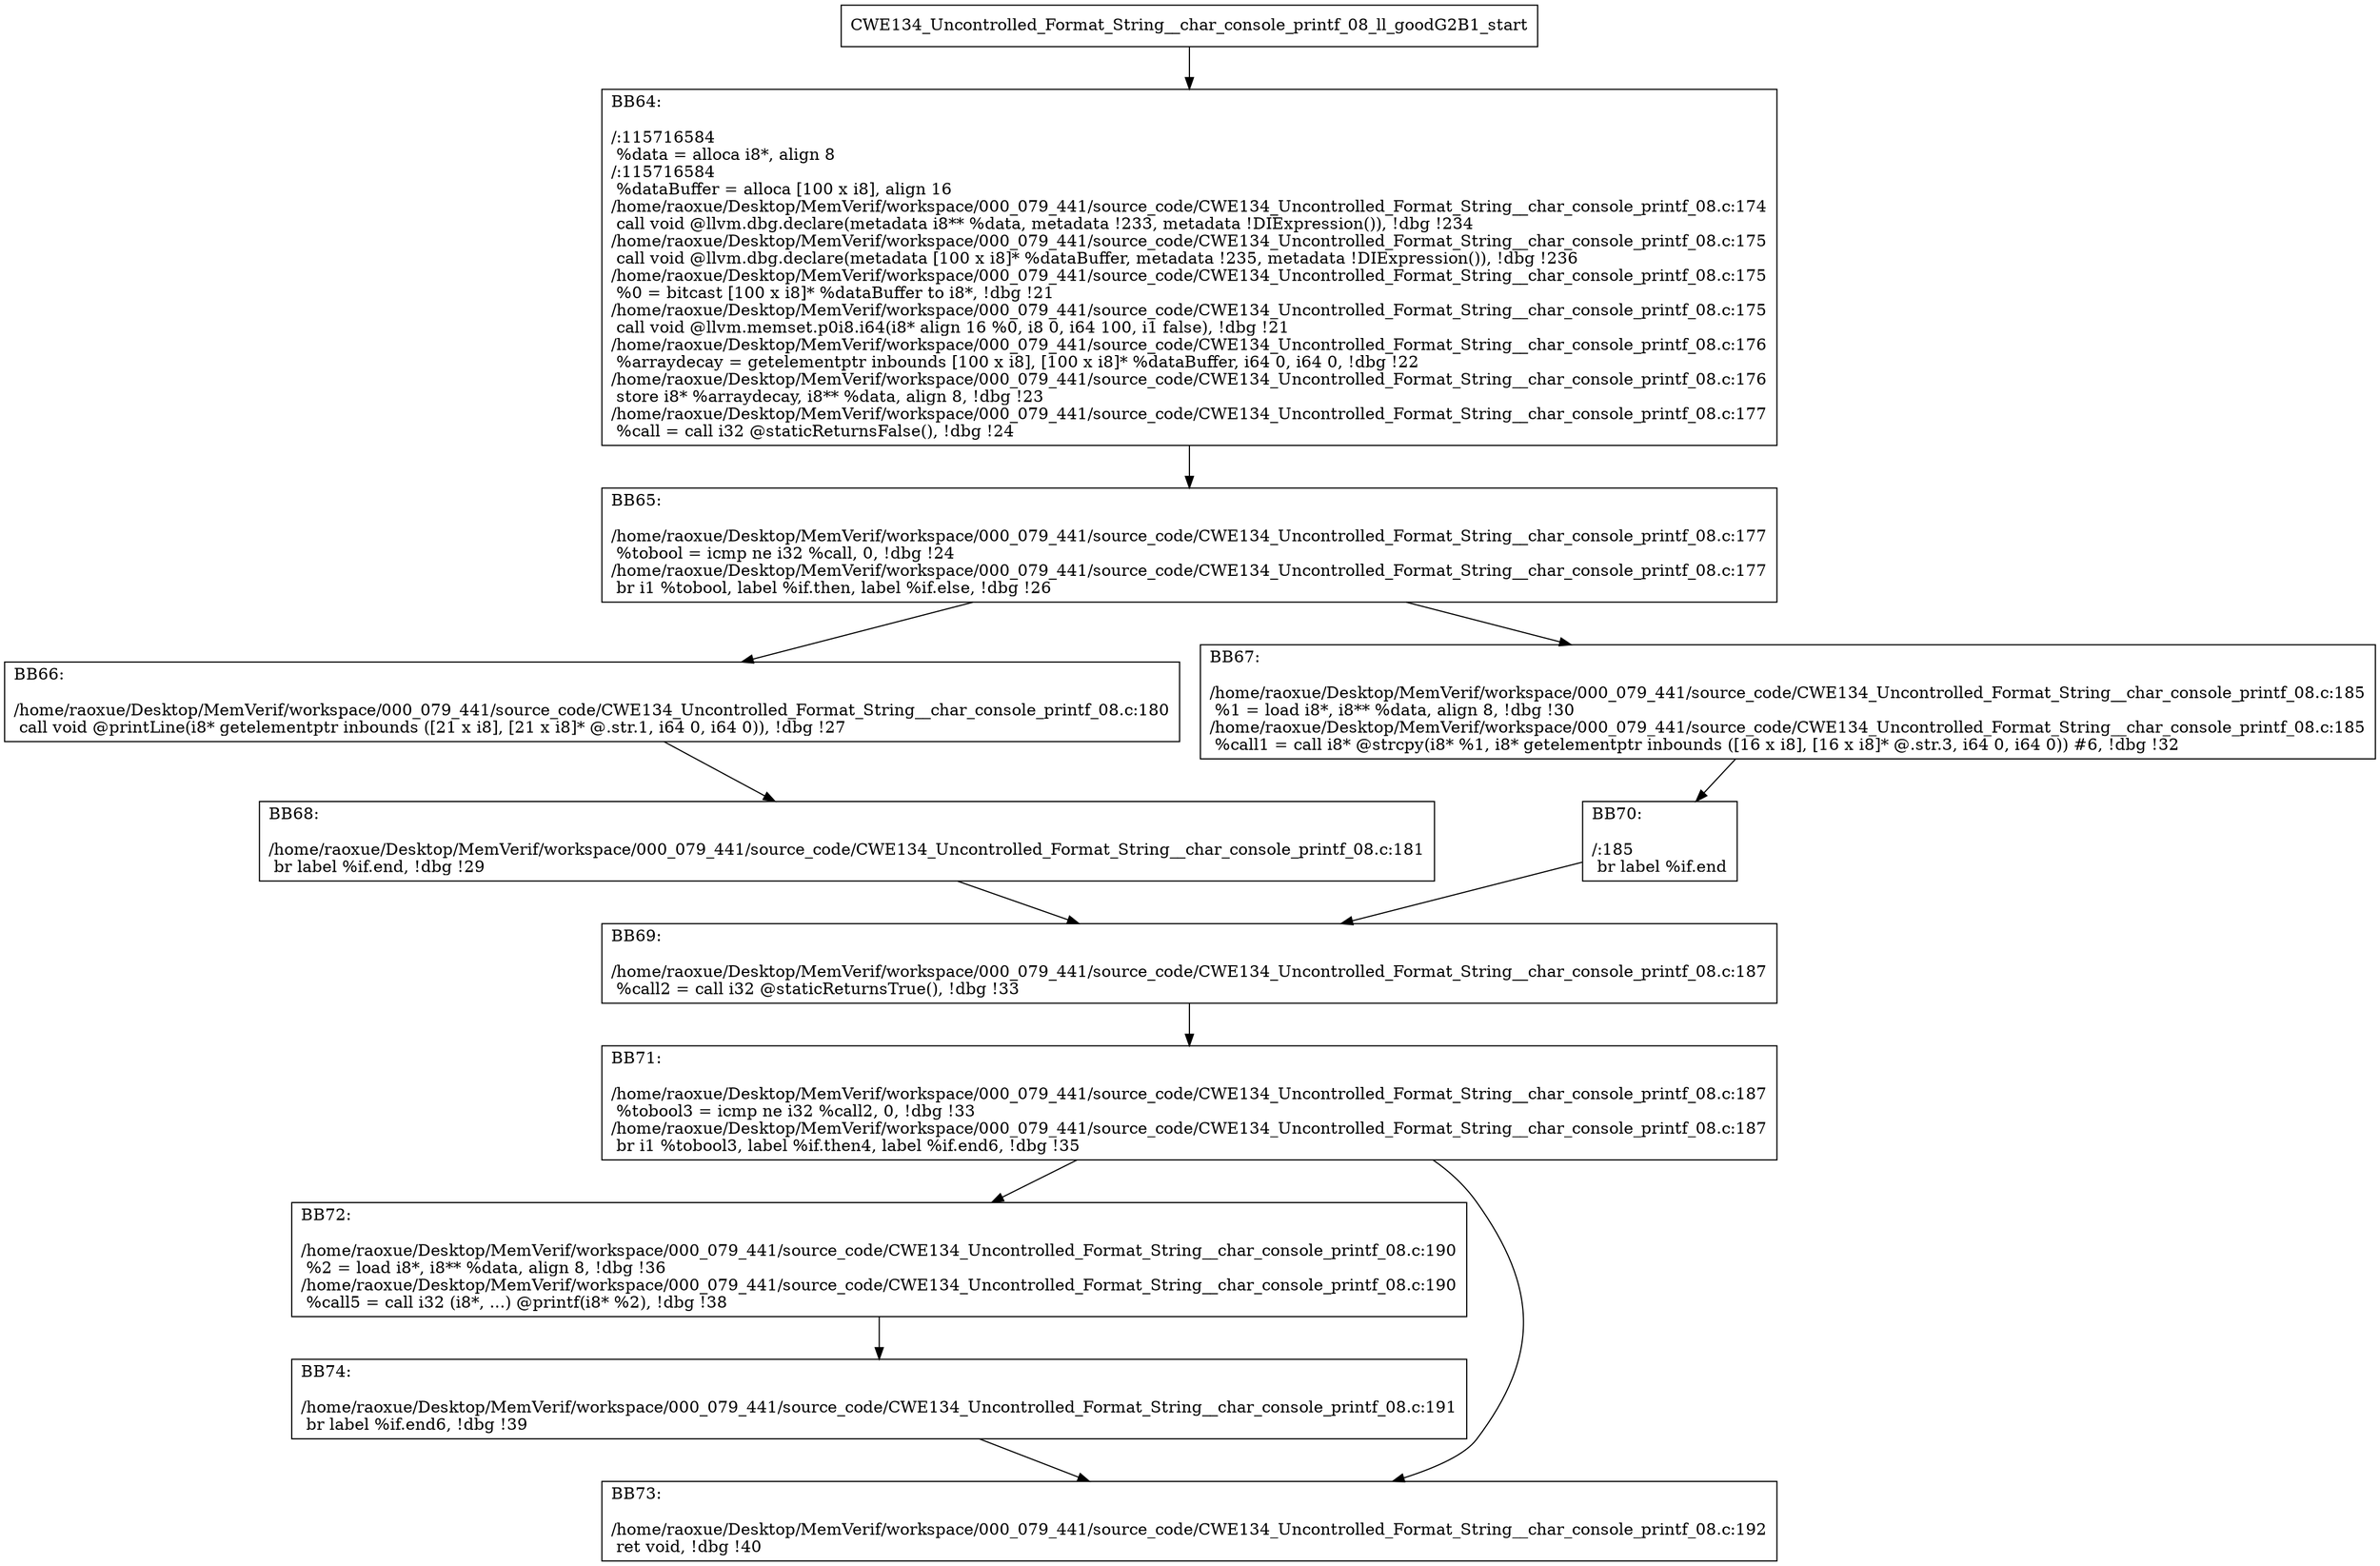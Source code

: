 digraph "CFG for'CWE134_Uncontrolled_Format_String__char_console_printf_08_ll_goodG2B1' function" {
	BBCWE134_Uncontrolled_Format_String__char_console_printf_08_ll_goodG2B1_start[shape=record,label="{CWE134_Uncontrolled_Format_String__char_console_printf_08_ll_goodG2B1_start}"];
	BBCWE134_Uncontrolled_Format_String__char_console_printf_08_ll_goodG2B1_start-> CWE134_Uncontrolled_Format_String__char_console_printf_08_ll_goodG2B1BB64;
	CWE134_Uncontrolled_Format_String__char_console_printf_08_ll_goodG2B1BB64 [shape=record, label="{BB64:\l\l/:115716584\l
  %data = alloca i8*, align 8\l
/:115716584\l
  %dataBuffer = alloca [100 x i8], align 16\l
/home/raoxue/Desktop/MemVerif/workspace/000_079_441/source_code/CWE134_Uncontrolled_Format_String__char_console_printf_08.c:174\l
  call void @llvm.dbg.declare(metadata i8** %data, metadata !233, metadata !DIExpression()), !dbg !234\l
/home/raoxue/Desktop/MemVerif/workspace/000_079_441/source_code/CWE134_Uncontrolled_Format_String__char_console_printf_08.c:175\l
  call void @llvm.dbg.declare(metadata [100 x i8]* %dataBuffer, metadata !235, metadata !DIExpression()), !dbg !236\l
/home/raoxue/Desktop/MemVerif/workspace/000_079_441/source_code/CWE134_Uncontrolled_Format_String__char_console_printf_08.c:175\l
  %0 = bitcast [100 x i8]* %dataBuffer to i8*, !dbg !21\l
/home/raoxue/Desktop/MemVerif/workspace/000_079_441/source_code/CWE134_Uncontrolled_Format_String__char_console_printf_08.c:175\l
  call void @llvm.memset.p0i8.i64(i8* align 16 %0, i8 0, i64 100, i1 false), !dbg !21\l
/home/raoxue/Desktop/MemVerif/workspace/000_079_441/source_code/CWE134_Uncontrolled_Format_String__char_console_printf_08.c:176\l
  %arraydecay = getelementptr inbounds [100 x i8], [100 x i8]* %dataBuffer, i64 0, i64 0, !dbg !22\l
/home/raoxue/Desktop/MemVerif/workspace/000_079_441/source_code/CWE134_Uncontrolled_Format_String__char_console_printf_08.c:176\l
  store i8* %arraydecay, i8** %data, align 8, !dbg !23\l
/home/raoxue/Desktop/MemVerif/workspace/000_079_441/source_code/CWE134_Uncontrolled_Format_String__char_console_printf_08.c:177\l
  %call = call i32 @staticReturnsFalse(), !dbg !24\l
}"];
	CWE134_Uncontrolled_Format_String__char_console_printf_08_ll_goodG2B1BB64-> CWE134_Uncontrolled_Format_String__char_console_printf_08_ll_goodG2B1BB65;
	CWE134_Uncontrolled_Format_String__char_console_printf_08_ll_goodG2B1BB65 [shape=record, label="{BB65:\l\l/home/raoxue/Desktop/MemVerif/workspace/000_079_441/source_code/CWE134_Uncontrolled_Format_String__char_console_printf_08.c:177\l
  %tobool = icmp ne i32 %call, 0, !dbg !24\l
/home/raoxue/Desktop/MemVerif/workspace/000_079_441/source_code/CWE134_Uncontrolled_Format_String__char_console_printf_08.c:177\l
  br i1 %tobool, label %if.then, label %if.else, !dbg !26\l
}"];
	CWE134_Uncontrolled_Format_String__char_console_printf_08_ll_goodG2B1BB65-> CWE134_Uncontrolled_Format_String__char_console_printf_08_ll_goodG2B1BB66;
	CWE134_Uncontrolled_Format_String__char_console_printf_08_ll_goodG2B1BB65-> CWE134_Uncontrolled_Format_String__char_console_printf_08_ll_goodG2B1BB67;
	CWE134_Uncontrolled_Format_String__char_console_printf_08_ll_goodG2B1BB66 [shape=record, label="{BB66:\l\l/home/raoxue/Desktop/MemVerif/workspace/000_079_441/source_code/CWE134_Uncontrolled_Format_String__char_console_printf_08.c:180\l
  call void @printLine(i8* getelementptr inbounds ([21 x i8], [21 x i8]* @.str.1, i64 0, i64 0)), !dbg !27\l
}"];
	CWE134_Uncontrolled_Format_String__char_console_printf_08_ll_goodG2B1BB66-> CWE134_Uncontrolled_Format_String__char_console_printf_08_ll_goodG2B1BB68;
	CWE134_Uncontrolled_Format_String__char_console_printf_08_ll_goodG2B1BB68 [shape=record, label="{BB68:\l\l/home/raoxue/Desktop/MemVerif/workspace/000_079_441/source_code/CWE134_Uncontrolled_Format_String__char_console_printf_08.c:181\l
  br label %if.end, !dbg !29\l
}"];
	CWE134_Uncontrolled_Format_String__char_console_printf_08_ll_goodG2B1BB68-> CWE134_Uncontrolled_Format_String__char_console_printf_08_ll_goodG2B1BB69;
	CWE134_Uncontrolled_Format_String__char_console_printf_08_ll_goodG2B1BB67 [shape=record, label="{BB67:\l\l/home/raoxue/Desktop/MemVerif/workspace/000_079_441/source_code/CWE134_Uncontrolled_Format_String__char_console_printf_08.c:185\l
  %1 = load i8*, i8** %data, align 8, !dbg !30\l
/home/raoxue/Desktop/MemVerif/workspace/000_079_441/source_code/CWE134_Uncontrolled_Format_String__char_console_printf_08.c:185\l
  %call1 = call i8* @strcpy(i8* %1, i8* getelementptr inbounds ([16 x i8], [16 x i8]* @.str.3, i64 0, i64 0)) #6, !dbg !32\l
}"];
	CWE134_Uncontrolled_Format_String__char_console_printf_08_ll_goodG2B1BB67-> CWE134_Uncontrolled_Format_String__char_console_printf_08_ll_goodG2B1BB70;
	CWE134_Uncontrolled_Format_String__char_console_printf_08_ll_goodG2B1BB70 [shape=record, label="{BB70:\l\l/:185\l
  br label %if.end\l
}"];
	CWE134_Uncontrolled_Format_String__char_console_printf_08_ll_goodG2B1BB70-> CWE134_Uncontrolled_Format_String__char_console_printf_08_ll_goodG2B1BB69;
	CWE134_Uncontrolled_Format_String__char_console_printf_08_ll_goodG2B1BB69 [shape=record, label="{BB69:\l\l/home/raoxue/Desktop/MemVerif/workspace/000_079_441/source_code/CWE134_Uncontrolled_Format_String__char_console_printf_08.c:187\l
  %call2 = call i32 @staticReturnsTrue(), !dbg !33\l
}"];
	CWE134_Uncontrolled_Format_String__char_console_printf_08_ll_goodG2B1BB69-> CWE134_Uncontrolled_Format_String__char_console_printf_08_ll_goodG2B1BB71;
	CWE134_Uncontrolled_Format_String__char_console_printf_08_ll_goodG2B1BB71 [shape=record, label="{BB71:\l\l/home/raoxue/Desktop/MemVerif/workspace/000_079_441/source_code/CWE134_Uncontrolled_Format_String__char_console_printf_08.c:187\l
  %tobool3 = icmp ne i32 %call2, 0, !dbg !33\l
/home/raoxue/Desktop/MemVerif/workspace/000_079_441/source_code/CWE134_Uncontrolled_Format_String__char_console_printf_08.c:187\l
  br i1 %tobool3, label %if.then4, label %if.end6, !dbg !35\l
}"];
	CWE134_Uncontrolled_Format_String__char_console_printf_08_ll_goodG2B1BB71-> CWE134_Uncontrolled_Format_String__char_console_printf_08_ll_goodG2B1BB72;
	CWE134_Uncontrolled_Format_String__char_console_printf_08_ll_goodG2B1BB71-> CWE134_Uncontrolled_Format_String__char_console_printf_08_ll_goodG2B1BB73;
	CWE134_Uncontrolled_Format_String__char_console_printf_08_ll_goodG2B1BB72 [shape=record, label="{BB72:\l\l/home/raoxue/Desktop/MemVerif/workspace/000_079_441/source_code/CWE134_Uncontrolled_Format_String__char_console_printf_08.c:190\l
  %2 = load i8*, i8** %data, align 8, !dbg !36\l
/home/raoxue/Desktop/MemVerif/workspace/000_079_441/source_code/CWE134_Uncontrolled_Format_String__char_console_printf_08.c:190\l
  %call5 = call i32 (i8*, ...) @printf(i8* %2), !dbg !38\l
}"];
	CWE134_Uncontrolled_Format_String__char_console_printf_08_ll_goodG2B1BB72-> CWE134_Uncontrolled_Format_String__char_console_printf_08_ll_goodG2B1BB74;
	CWE134_Uncontrolled_Format_String__char_console_printf_08_ll_goodG2B1BB74 [shape=record, label="{BB74:\l\l/home/raoxue/Desktop/MemVerif/workspace/000_079_441/source_code/CWE134_Uncontrolled_Format_String__char_console_printf_08.c:191\l
  br label %if.end6, !dbg !39\l
}"];
	CWE134_Uncontrolled_Format_String__char_console_printf_08_ll_goodG2B1BB74-> CWE134_Uncontrolled_Format_String__char_console_printf_08_ll_goodG2B1BB73;
	CWE134_Uncontrolled_Format_String__char_console_printf_08_ll_goodG2B1BB73 [shape=record, label="{BB73:\l\l/home/raoxue/Desktop/MemVerif/workspace/000_079_441/source_code/CWE134_Uncontrolled_Format_String__char_console_printf_08.c:192\l
  ret void, !dbg !40\l
}"];
}
